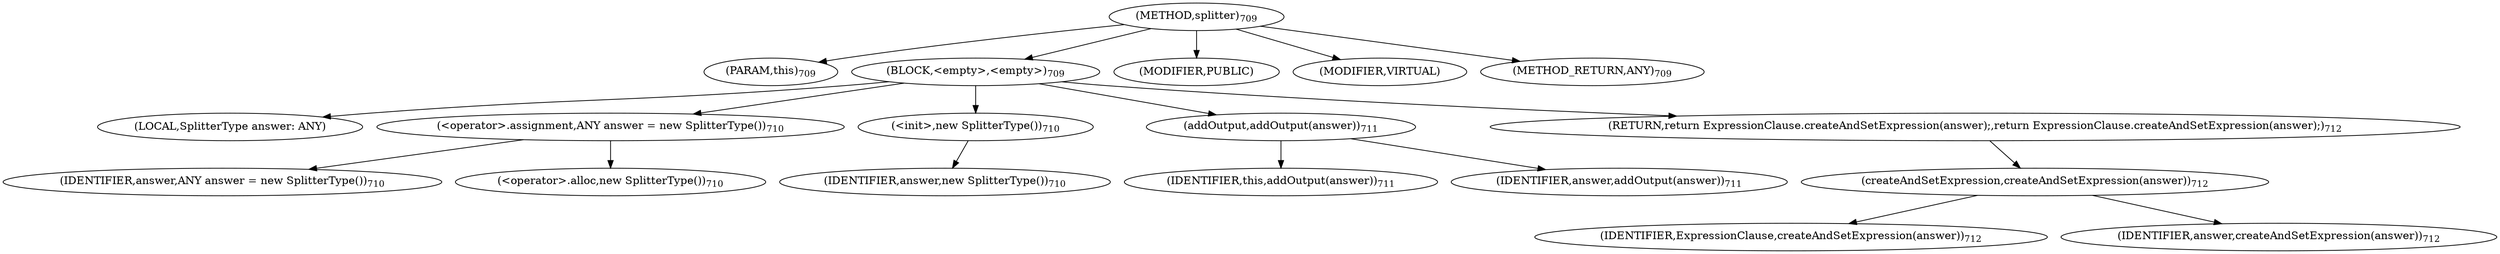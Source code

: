 digraph "splitter" {  
"1602" [label = <(METHOD,splitter)<SUB>709</SUB>> ]
"167" [label = <(PARAM,this)<SUB>709</SUB>> ]
"1603" [label = <(BLOCK,&lt;empty&gt;,&lt;empty&gt;)<SUB>709</SUB>> ]
"165" [label = <(LOCAL,SplitterType answer: ANY)> ]
"1604" [label = <(&lt;operator&gt;.assignment,ANY answer = new SplitterType())<SUB>710</SUB>> ]
"1605" [label = <(IDENTIFIER,answer,ANY answer = new SplitterType())<SUB>710</SUB>> ]
"1606" [label = <(&lt;operator&gt;.alloc,new SplitterType())<SUB>710</SUB>> ]
"1607" [label = <(&lt;init&gt;,new SplitterType())<SUB>710</SUB>> ]
"164" [label = <(IDENTIFIER,answer,new SplitterType())<SUB>710</SUB>> ]
"1608" [label = <(addOutput,addOutput(answer))<SUB>711</SUB>> ]
"166" [label = <(IDENTIFIER,this,addOutput(answer))<SUB>711</SUB>> ]
"1609" [label = <(IDENTIFIER,answer,addOutput(answer))<SUB>711</SUB>> ]
"1610" [label = <(RETURN,return ExpressionClause.createAndSetExpression(answer);,return ExpressionClause.createAndSetExpression(answer);)<SUB>712</SUB>> ]
"1611" [label = <(createAndSetExpression,createAndSetExpression(answer))<SUB>712</SUB>> ]
"1612" [label = <(IDENTIFIER,ExpressionClause,createAndSetExpression(answer))<SUB>712</SUB>> ]
"1613" [label = <(IDENTIFIER,answer,createAndSetExpression(answer))<SUB>712</SUB>> ]
"1614" [label = <(MODIFIER,PUBLIC)> ]
"1615" [label = <(MODIFIER,VIRTUAL)> ]
"1616" [label = <(METHOD_RETURN,ANY)<SUB>709</SUB>> ]
  "1602" -> "167" 
  "1602" -> "1603" 
  "1602" -> "1614" 
  "1602" -> "1615" 
  "1602" -> "1616" 
  "1603" -> "165" 
  "1603" -> "1604" 
  "1603" -> "1607" 
  "1603" -> "1608" 
  "1603" -> "1610" 
  "1604" -> "1605" 
  "1604" -> "1606" 
  "1607" -> "164" 
  "1608" -> "166" 
  "1608" -> "1609" 
  "1610" -> "1611" 
  "1611" -> "1612" 
  "1611" -> "1613" 
}
